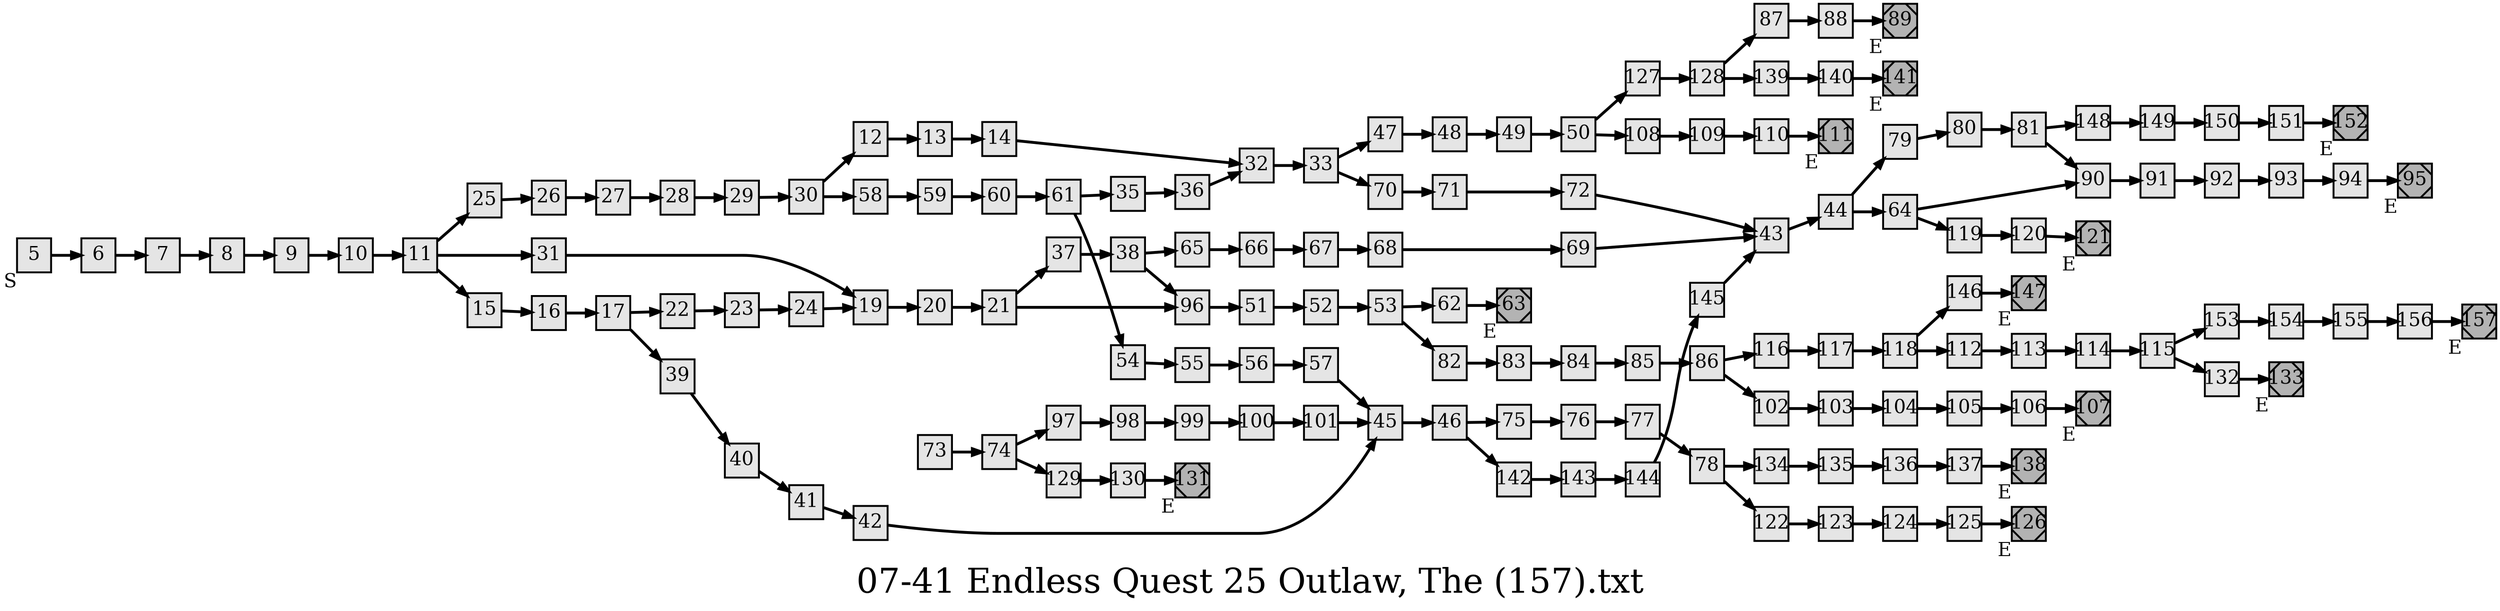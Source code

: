 digraph g{
  graph [ label="07-41 Endless Quest 25 Outlaw, The (157).txt" rankdir=LR, ordering=out, fontsize=36, nodesep="0.35", ranksep="0.45"];
  node  [shape=rect, penwidth=2, fontsize=20, style=filled, fillcolor=grey90, margin="0,0", labelfloat=true, regular=true, fixedsize=true];
  edge  [labelfloat=true, penwidth=3, fontsize=12];

  5	[ xlabel="S" ];
  5 -> 6;
  6 -> 7;
  7 -> 8;
  8 -> 9;
  9 -> 10;
  10 -> 11;
  11 -> 25;
  11 -> 31;
  11 -> 15;
  12 -> 13;
  13 -> 14;
  14 -> 32;
  15 -> 16;
  16 -> 17;
  17 -> 22;
  17 -> 39;
  19 -> 20;
  20 -> 21;
  21 -> 37;
  21 -> 96;
  22 -> 23;
  23 -> 24;
  24 -> 19;
  25 -> 26;
  26 -> 27;
  27 -> 28;
  28 -> 29;
  29 -> 30;
  30 -> 12;
  30 -> 58;
  31 -> 19;
  32 -> 33;
  33 -> 47;
  33 -> 70;
  35 -> 36;
  36 -> 32;
  37 -> 38;
  38 -> 65;
  38 -> 96;
  39 -> 40;
  40 -> 41;
  41 -> 42;
  42 -> 45;
  43 -> 44;
  44 -> 79;
  44 -> 64;
  45 -> 46;
  46 -> 75;
  46 -> 142;
  47 -> 48;
  48 -> 49;
  49 -> 50;
  50 -> 127;
  50 -> 108;
  51 -> 52;
  52 -> 53;
  53 -> 62;
  53 -> 82;
  54 -> 55;
  55 -> 56;
  56 -> 57;
  57 -> 45;
  58 -> 59;
  59 -> 60;
  60 -> 61;
  61 -> 35;
  61 -> 54;
  62 -> 63;
  63	[ xlabel="E", shape=Msquare, fontsize=20, fillcolor=grey70 ];
  64 -> 90;
  64 -> 119;
  65 -> 66;
  66 -> 67;
  67 -> 68;
  68 -> 69;
  69 -> 43;
  70 -> 71;
  71 -> 72;
  72 -> 43;
  73 -> 74;
  74 -> 97;
  74 -> 129;
  75 -> 76;
  76 -> 77;
  77 -> 78;
  78 -> 134;
  78 -> 122;
  79 -> 80;
  80 -> 81;
  81 -> 148;
  81 -> 90;
  82 -> 83;
  83 -> 84;
  84 -> 85;
  85 -> 86;
  86 -> 116;
  86 -> 102;
  87 -> 88;
  88 -> 89;
  89	[ xlabel="E", shape=Msquare, fontsize=20, fillcolor=grey70 ];
  90 -> 91;
  91 -> 92;
  92 -> 93;
  93 -> 94;
  94 -> 95;
  95	[ xlabel="E", shape=Msquare, fontsize=20, fillcolor=grey70 ];
  96 -> 51;
  97 -> 98;
  98 -> 99;
  99 -> 100;
  100 -> 101;
  101 -> 45;
  102 -> 103;
  103 -> 104;
  104 -> 105;
  105 -> 106;
  106 -> 107;
  107	[ xlabel="E", shape=Msquare, fontsize=20, fillcolor=grey70 ];
  108 -> 109;
  109 -> 110;
  110 -> 111;
  111	[ xlabel="E", shape=Msquare, fontsize=20, fillcolor=grey70 ];
  112 -> 113;
  113 -> 114;
  114 -> 115;
  115 -> 153;
  115 -> 132;
  116 -> 117;
  117 -> 118;
  118 -> 146;
  118 -> 112;
  119 -> 120;
  120 -> 121;
  121	[ xlabel="E", shape=Msquare, fontsize=20, fillcolor=grey70 ];
  122 -> 123;
  123 -> 124;
  124 -> 125;
  125 -> 126;
  126	[ xlabel="E", shape=Msquare, fontsize=20, fillcolor=grey70 ];
  127 -> 128;
  128 -> 87;
  128 -> 139;
  129 -> 130;
  130 -> 131;
  131	[ xlabel="E", shape=Msquare, fontsize=20, fillcolor=grey70 ];
  132 -> 133;
  133	[ xlabel="E", shape=Msquare, fontsize=20, fillcolor=grey70 ];
  134 -> 135;
  135 -> 136;
  136 -> 137;
  137 -> 138;
  138	[ xlabel="E", shape=Msquare, fontsize=20, fillcolor=grey70 ];
  139 -> 140;
  140 -> 141;
  141	[ xlabel="E", shape=Msquare, fontsize=20, fillcolor=grey70 ];
  142 -> 143;
  143 -> 144;
  144 -> 145;
  145 -> 43;
  146 -> 147;
  147	[ xlabel="E", shape=Msquare, fontsize=20, fillcolor=grey70 ];
  148 -> 149;
  149 -> 150;
  150 -> 151;
  151 -> 152;
  152	[ xlabel="E", shape=Msquare, fontsize=20, fillcolor=grey70 ];
  153 -> 154;
  154 -> 155;
  155 -> 156;
  156 -> 157;
  157	[ xlabel="E", shape=Msquare, fontsize=20, fillcolor=grey70 ];
}

